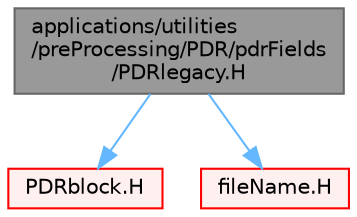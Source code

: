 digraph "applications/utilities/preProcessing/PDR/pdrFields/PDRlegacy.H"
{
 // LATEX_PDF_SIZE
  bgcolor="transparent";
  edge [fontname=Helvetica,fontsize=10,labelfontname=Helvetica,labelfontsize=10];
  node [fontname=Helvetica,fontsize=10,shape=box,height=0.2,width=0.4];
  Node1 [id="Node000001",label="applications/utilities\l/preProcessing/PDR/pdrFields\l/PDRlegacy.H",height=0.2,width=0.4,color="gray40", fillcolor="grey60", style="filled", fontcolor="black",tooltip=" "];
  Node1 -> Node2 [id="edge1_Node000001_Node000002",color="steelblue1",style="solid",tooltip=" "];
  Node2 [id="Node000002",label="PDRblock.H",height=0.2,width=0.4,color="red", fillcolor="#FFF0F0", style="filled",URL="$PDRblock_8H.html",tooltip=" "];
  Node1 -> Node56 [id="edge2_Node000001_Node000056",color="steelblue1",style="solid",tooltip=" "];
  Node56 [id="Node000056",label="fileName.H",height=0.2,width=0.4,color="red", fillcolor="#FFF0F0", style="filled",URL="$fileName_8H.html",tooltip=" "];
}
